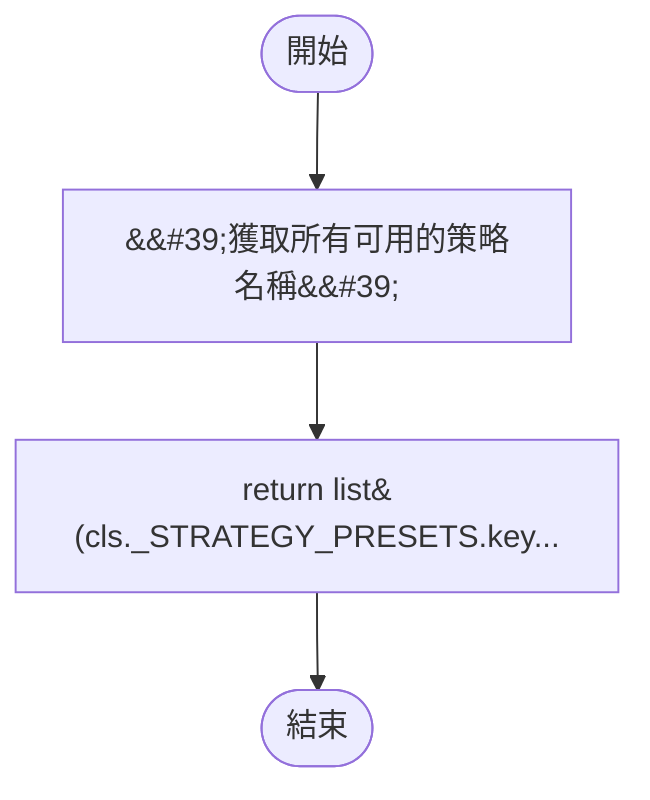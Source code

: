 flowchart TB
    n1([開始])
    n2([結束])
    n3[&amp;&#35;39;獲取所有可用的策略名稱&amp;&#35;39;]
    n4[return list&#40;cls._STRATEGY_PRESETS.key...]
    n1 --> n3
    n3 --> n4
    n4 --> n2